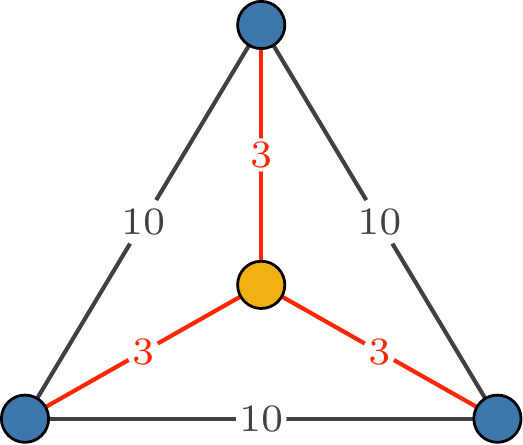 \documentclass{standalone}
\usepackage{tikz}
\usepackage{tikz-network}

\begin{document}
\begin{tikzpicture}
		\Vertex[RGB,color={61,119,171},x=-3,y=0]{R1}
		\Vertex[RGB,color={61,119,171},x=3,y=0]{R2}
		\Vertex[RGB,color={61,119,171},x=0,y=5]{R3}
		\Vertex[RGB,color={243,176,20},x=0,y=1.7]{S1}

        \Edge[fontscale=2,label=10](R1)(R2)
        \Edge[fontscale=2,label=10](R2)(R3)
        \Edge[fontscale=2,label=10](R3)(R1)
        \Edge[fontscale=2,label=3,RGB,color={255,38,0}](S1)(R1)
        \Edge[fontscale=2,label=3,RGB,color={255,38,0}](S1)(R2)
        \Edge[fontscale=2,label=3,RGB,color={255,38,0}](S1)(R3)
\end{tikzpicture}
\end{document}
